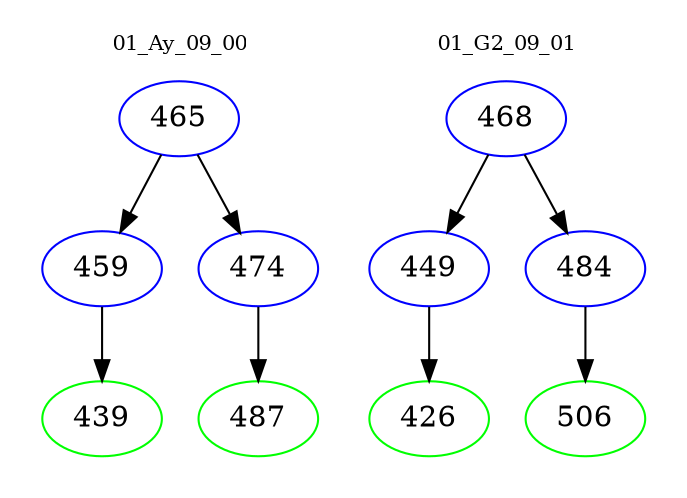 digraph{
subgraph cluster_0 {
color = white
label = "01_Ay_09_00";
fontsize=10;
T0_465 [label="465", color="blue"]
T0_465 -> T0_459 [color="black"]
T0_459 [label="459", color="blue"]
T0_459 -> T0_439 [color="black"]
T0_439 [label="439", color="green"]
T0_465 -> T0_474 [color="black"]
T0_474 [label="474", color="blue"]
T0_474 -> T0_487 [color="black"]
T0_487 [label="487", color="green"]
}
subgraph cluster_1 {
color = white
label = "01_G2_09_01";
fontsize=10;
T1_468 [label="468", color="blue"]
T1_468 -> T1_449 [color="black"]
T1_449 [label="449", color="blue"]
T1_449 -> T1_426 [color="black"]
T1_426 [label="426", color="green"]
T1_468 -> T1_484 [color="black"]
T1_484 [label="484", color="blue"]
T1_484 -> T1_506 [color="black"]
T1_506 [label="506", color="green"]
}
}
